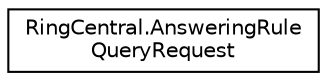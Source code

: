 digraph "Graphical Class Hierarchy"
{
 // LATEX_PDF_SIZE
  edge [fontname="Helvetica",fontsize="10",labelfontname="Helvetica",labelfontsize="10"];
  node [fontname="Helvetica",fontsize="10",shape=record];
  rankdir="LR";
  Node0 [label="RingCentral.AnsweringRule\lQueryRequest",height=0.2,width=0.4,color="black", fillcolor="white", style="filled",URL="$classRingCentral_1_1AnsweringRuleQueryRequest.html",tooltip=" "];
}
